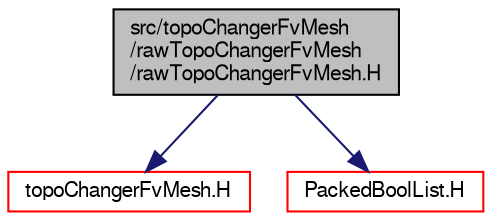 digraph "src/topoChangerFvMesh/rawTopoChangerFvMesh/rawTopoChangerFvMesh.H"
{
  bgcolor="transparent";
  edge [fontname="FreeSans",fontsize="10",labelfontname="FreeSans",labelfontsize="10"];
  node [fontname="FreeSans",fontsize="10",shape=record];
  Node0 [label="src/topoChangerFvMesh\l/rawTopoChangerFvMesh\l/rawTopoChangerFvMesh.H",height=0.2,width=0.4,color="black", fillcolor="grey75", style="filled", fontcolor="black"];
  Node0 -> Node1 [color="midnightblue",fontsize="10",style="solid",fontname="FreeSans"];
  Node1 [label="topoChangerFvMesh.H",height=0.2,width=0.4,color="red",URL="$a16793.html"];
  Node0 -> Node197 [color="midnightblue",fontsize="10",style="solid",fontname="FreeSans"];
  Node197 [label="PackedBoolList.H",height=0.2,width=0.4,color="red",URL="$a08696.html"];
}
